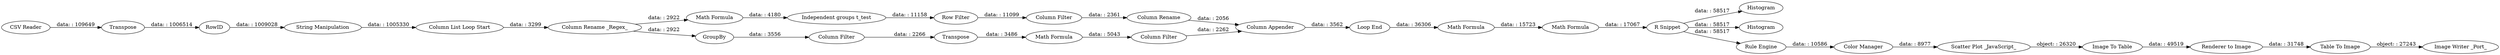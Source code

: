 digraph {
	"2920934134099062754_46" [label=Histogram]
	"2920934134099062754_5" [label="Math Formula"]
	"2920934134099062754_19" [label="Column Filter"]
	"2920934134099062754_36" [label="Scatter Plot _JavaScript_"]
	"2920934134099062754_34" [label="Math Formula"]
	"2920934134099062754_40" [label="Color Manager"]
	"2920934134099062754_866" [label="Renderer to Image"]
	"2920934134099062754_28" [label=Transpose]
	"2920934134099062754_23" [label="Math Formula"]
	"2920934134099062754_32" [label="Column Appender"]
	"2920934134099062754_12" [label="Column List Loop Start"]
	"2920934134099062754_10" [label=RowID]
	"2920934134099062754_45" [label=Histogram]
	"2920934134099062754_43" [label="Loop End"]
	"2920934134099062754_11" [label="String Manipulation"]
	"2920934134099062754_26" [label=GroupBy]
	"2920934134099062754_9" [label=Transpose]
	"2920934134099062754_38" [label="R Snippet"]
	"2920934134099062754_3" [label="CSV Reader"]
	"2920934134099062754_868" [label="Table To Image"]
	"2920934134099062754_849" [label="Image To Table"]
	"2920934134099062754_39" [label="Column Rename"]
	"2920934134099062754_869" [label="Image Writer _Port_"]
	"2920934134099062754_8" [label="Independent groups t_test"]
	"2920934134099062754_20" [label="Row Filter"]
	"2920934134099062754_31" [label="Column Filter"]
	"2920934134099062754_42" [label="Rule Engine"]
	"2920934134099062754_17" [label="Column Rename _Regex_"]
	"2920934134099062754_30" [label="Math Formula"]
	"2920934134099062754_29" [label="Column Filter"]
	"2920934134099062754_43" -> "2920934134099062754_23" [label="data: : 36306"]
	"2920934134099062754_23" -> "2920934134099062754_34" [label="data: : 15723"]
	"2920934134099062754_31" -> "2920934134099062754_32" [label="data: : 2262"]
	"2920934134099062754_30" -> "2920934134099062754_31" [label="data: : 5043"]
	"2920934134099062754_26" -> "2920934134099062754_29" [label="data: : 3556"]
	"2920934134099062754_8" -> "2920934134099062754_20" [label="data: : 11158"]
	"2920934134099062754_3" -> "2920934134099062754_9" [label="data: : 109649"]
	"2920934134099062754_11" -> "2920934134099062754_12" [label="data: : 1005330"]
	"2920934134099062754_38" -> "2920934134099062754_46" [label="data: : 58517"]
	"2920934134099062754_32" -> "2920934134099062754_43" [label="data: : 3562"]
	"2920934134099062754_42" -> "2920934134099062754_40" [label="data: : 10586"]
	"2920934134099062754_28" -> "2920934134099062754_30" [label="data: : 3486"]
	"2920934134099062754_34" -> "2920934134099062754_38" [label="data: : 17067"]
	"2920934134099062754_849" -> "2920934134099062754_866" [label="data: : 49519"]
	"2920934134099062754_5" -> "2920934134099062754_8" [label="data: : 4180"]
	"2920934134099062754_36" -> "2920934134099062754_849" [label="object: : 26320"]
	"2920934134099062754_19" -> "2920934134099062754_39" [label="data: : 2361"]
	"2920934134099062754_866" -> "2920934134099062754_868" [label="data: : 31748"]
	"2920934134099062754_868" -> "2920934134099062754_869" [label="object: : 27243"]
	"2920934134099062754_29" -> "2920934134099062754_28" [label="data: : 2266"]
	"2920934134099062754_17" -> "2920934134099062754_26" [label="data: : 2922"]
	"2920934134099062754_20" -> "2920934134099062754_19" [label="data: : 11099"]
	"2920934134099062754_10" -> "2920934134099062754_11" [label="data: : 1009028"]
	"2920934134099062754_38" -> "2920934134099062754_45" [label="data: : 58517"]
	"2920934134099062754_17" -> "2920934134099062754_5" [label="data: : 2922"]
	"2920934134099062754_9" -> "2920934134099062754_10" [label="data: : 1006514"]
	"2920934134099062754_39" -> "2920934134099062754_32" [label="data: : 2056"]
	"2920934134099062754_12" -> "2920934134099062754_17" [label="data: : 3299"]
	"2920934134099062754_38" -> "2920934134099062754_42" [label="data: : 58517"]
	"2920934134099062754_40" -> "2920934134099062754_36" [label="data: : 8977"]
	rankdir=LR
}

